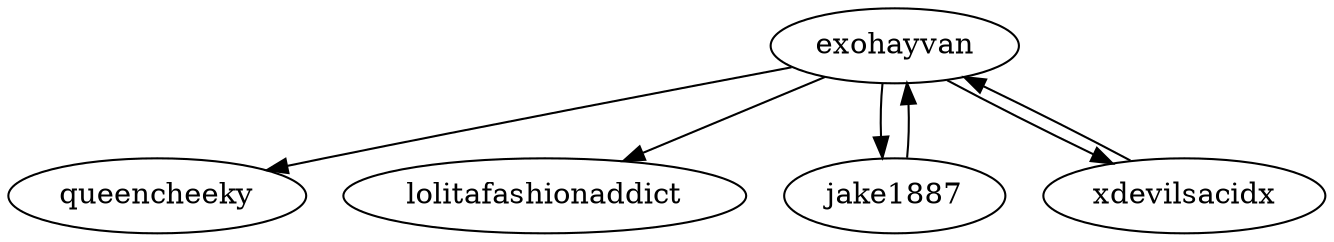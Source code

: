 // Family Tree
digraph {
	exohayvan -> queencheeky
	exohayvan -> lolitafashionaddict
	exohayvan -> jake1887
	exohayvan -> xdevilsacidx
	jake1887 -> exohayvan
	xdevilsacidx -> exohayvan
}
